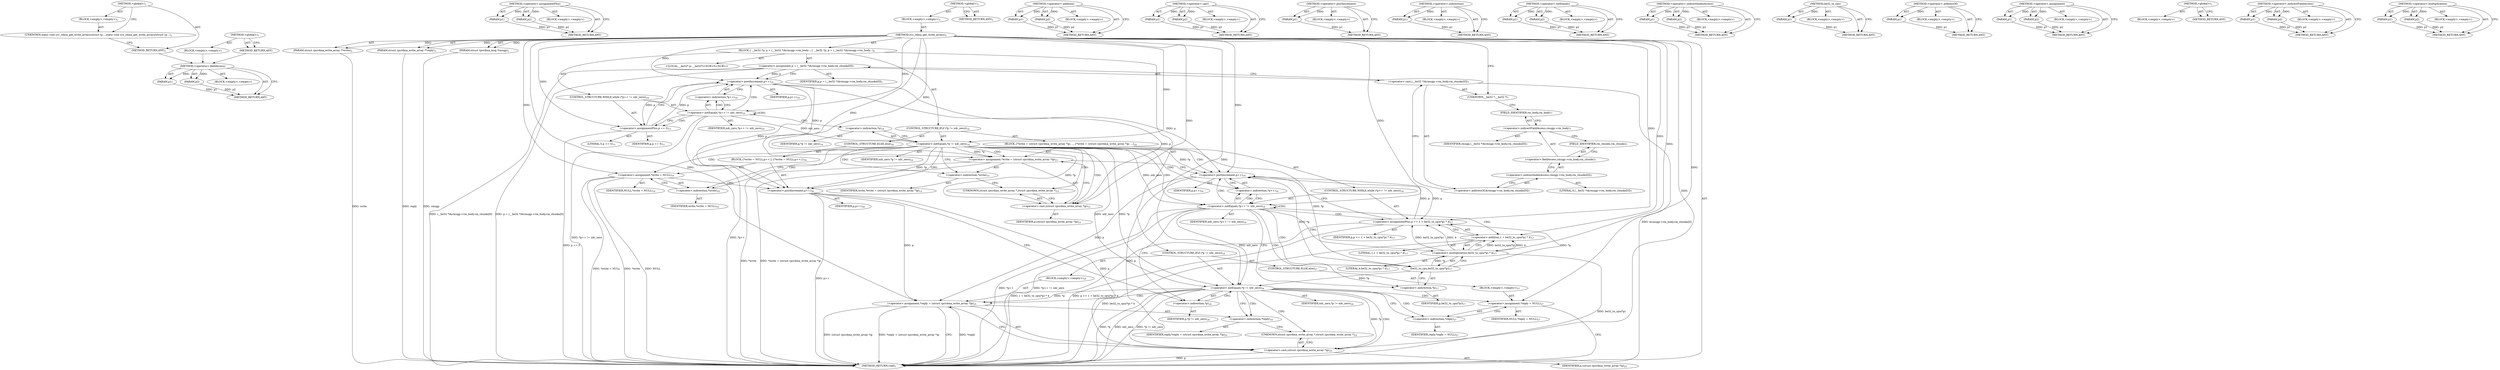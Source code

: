 digraph "&lt;global&gt;" {
vulnerable_130 [label=<(METHOD,&lt;operator&gt;.fieldAccess)>];
vulnerable_131 [label=<(PARAM,p1)>];
vulnerable_132 [label=<(PARAM,p2)>];
vulnerable_133 [label=<(BLOCK,&lt;empty&gt;,&lt;empty&gt;)>];
vulnerable_134 [label=<(METHOD_RETURN,ANY)>];
vulnerable_153 [label=<(METHOD,&lt;operator&gt;.assignmentPlus)>];
vulnerable_154 [label=<(PARAM,p1)>];
vulnerable_155 [label=<(PARAM,p2)>];
vulnerable_156 [label=<(BLOCK,&lt;empty&gt;,&lt;empty&gt;)>];
vulnerable_157 [label=<(METHOD_RETURN,ANY)>];
vulnerable_6 [label=<(METHOD,&lt;global&gt;)<SUB>1</SUB>>];
vulnerable_7 [label=<(BLOCK,&lt;empty&gt;,&lt;empty&gt;)<SUB>1</SUB>>];
vulnerable_8 [label=<(METHOD,svc_rdma_get_write_arrays)<SUB>1</SUB>>];
vulnerable_9 [label=<(PARAM,struct rpcrdma_msg *rmsgp)<SUB>1</SUB>>];
vulnerable_10 [label=<(PARAM,struct rpcrdma_write_array **write)<SUB>2</SUB>>];
vulnerable_11 [label=<(PARAM,struct rpcrdma_write_array **reply)<SUB>3</SUB>>];
vulnerable_12 [label=<(BLOCK,{
 	__be32 *p;
 
	p = (__be32 *)&amp;rmsgp-&gt;rm_body...,{
 	__be32 *p;
 
	p = (__be32 *)&amp;rmsgp-&gt;rm_body...)<SUB>4</SUB>>];
vulnerable_13 [label="<(LOCAL,__be32* p: __be32*)<SUB>5</SUB>>"];
vulnerable_14 [label=<(&lt;operator&gt;.assignment,p = (__be32 *)&amp;rmsgp-&gt;rm_body.rm_chunks[0])<SUB>7</SUB>>];
vulnerable_15 [label=<(IDENTIFIER,p,p = (__be32 *)&amp;rmsgp-&gt;rm_body.rm_chunks[0])<SUB>7</SUB>>];
vulnerable_16 [label=<(&lt;operator&gt;.cast,(__be32 *)&amp;rmsgp-&gt;rm_body.rm_chunks[0])<SUB>7</SUB>>];
vulnerable_17 [label=<(UNKNOWN,__be32 *,__be32 *)<SUB>7</SUB>>];
vulnerable_18 [label=<(&lt;operator&gt;.addressOf,&amp;rmsgp-&gt;rm_body.rm_chunks[0])<SUB>7</SUB>>];
vulnerable_19 [label=<(&lt;operator&gt;.indirectIndexAccess,rmsgp-&gt;rm_body.rm_chunks[0])<SUB>7</SUB>>];
vulnerable_20 [label=<(&lt;operator&gt;.fieldAccess,rmsgp-&gt;rm_body.rm_chunks)<SUB>7</SUB>>];
vulnerable_21 [label=<(&lt;operator&gt;.indirectFieldAccess,rmsgp-&gt;rm_body)<SUB>7</SUB>>];
vulnerable_22 [label=<(IDENTIFIER,rmsgp,(__be32 *)&amp;rmsgp-&gt;rm_body.rm_chunks[0])<SUB>7</SUB>>];
vulnerable_23 [label=<(FIELD_IDENTIFIER,rm_body,rm_body)<SUB>7</SUB>>];
vulnerable_24 [label=<(FIELD_IDENTIFIER,rm_chunks,rm_chunks)<SUB>7</SUB>>];
vulnerable_25 [label=<(LITERAL,0,(__be32 *)&amp;rmsgp-&gt;rm_body.rm_chunks[0])<SUB>7</SUB>>];
vulnerable_26 [label=<(CONTROL_STRUCTURE,WHILE,while (*p++ != xdr_zero))<SUB>10</SUB>>];
vulnerable_27 [label=<(&lt;operator&gt;.notEquals,*p++ != xdr_zero)<SUB>10</SUB>>];
vulnerable_28 [label=<(&lt;operator&gt;.indirection,*p++)<SUB>10</SUB>>];
vulnerable_29 [label=<(&lt;operator&gt;.postIncrement,p++)<SUB>10</SUB>>];
vulnerable_30 [label=<(IDENTIFIER,p,p++)<SUB>10</SUB>>];
vulnerable_31 [label=<(IDENTIFIER,xdr_zero,*p++ != xdr_zero)<SUB>10</SUB>>];
vulnerable_32 [label=<(&lt;operator&gt;.assignmentPlus,p += 5)<SUB>11</SUB>>];
vulnerable_33 [label=<(IDENTIFIER,p,p += 5)<SUB>11</SUB>>];
vulnerable_34 [label=<(LITERAL,5,p += 5)<SUB>11</SUB>>];
vulnerable_35 [label=<(CONTROL_STRUCTURE,IF,if (*p != xdr_zero))<SUB>14</SUB>>];
vulnerable_36 [label=<(&lt;operator&gt;.notEquals,*p != xdr_zero)<SUB>14</SUB>>];
vulnerable_37 [label=<(&lt;operator&gt;.indirection,*p)<SUB>14</SUB>>];
vulnerable_38 [label=<(IDENTIFIER,p,*p != xdr_zero)<SUB>14</SUB>>];
vulnerable_39 [label=<(IDENTIFIER,xdr_zero,*p != xdr_zero)<SUB>14</SUB>>];
vulnerable_40 [label=<(BLOCK,{
		*write = (struct rpcrdma_write_array *)p;
 ...,{
		*write = (struct rpcrdma_write_array *)p;
 ...)<SUB>14</SUB>>];
vulnerable_41 [label=<(&lt;operator&gt;.assignment,*write = (struct rpcrdma_write_array *)p)<SUB>15</SUB>>];
vulnerable_42 [label=<(&lt;operator&gt;.indirection,*write)<SUB>15</SUB>>];
vulnerable_43 [label=<(IDENTIFIER,write,*write = (struct rpcrdma_write_array *)p)<SUB>15</SUB>>];
vulnerable_44 [label=<(&lt;operator&gt;.cast,(struct rpcrdma_write_array *)p)<SUB>15</SUB>>];
vulnerable_45 [label=<(UNKNOWN,struct rpcrdma_write_array *,struct rpcrdma_write_array *)<SUB>15</SUB>>];
vulnerable_46 [label=<(IDENTIFIER,p,(struct rpcrdma_write_array *)p)<SUB>15</SUB>>];
vulnerable_47 [label=<(CONTROL_STRUCTURE,WHILE,while (*p++ != xdr_zero))<SUB>16</SUB>>];
vulnerable_48 [label=<(&lt;operator&gt;.notEquals,*p++ != xdr_zero)<SUB>16</SUB>>];
vulnerable_49 [label=<(&lt;operator&gt;.indirection,*p++)<SUB>16</SUB>>];
vulnerable_50 [label=<(&lt;operator&gt;.postIncrement,p++)<SUB>16</SUB>>];
vulnerable_51 [label=<(IDENTIFIER,p,p++)<SUB>16</SUB>>];
vulnerable_52 [label=<(IDENTIFIER,xdr_zero,*p++ != xdr_zero)<SUB>16</SUB>>];
vulnerable_53 [label=<(&lt;operator&gt;.assignmentPlus,p += 1 + be32_to_cpu(*p) * 4)<SUB>17</SUB>>];
vulnerable_54 [label=<(IDENTIFIER,p,p += 1 + be32_to_cpu(*p) * 4)<SUB>17</SUB>>];
vulnerable_55 [label=<(&lt;operator&gt;.addition,1 + be32_to_cpu(*p) * 4)<SUB>17</SUB>>];
vulnerable_56 [label=<(LITERAL,1,1 + be32_to_cpu(*p) * 4)<SUB>17</SUB>>];
vulnerable_57 [label=<(&lt;operator&gt;.multiplication,be32_to_cpu(*p) * 4)<SUB>17</SUB>>];
vulnerable_58 [label=<(be32_to_cpu,be32_to_cpu(*p))<SUB>17</SUB>>];
vulnerable_59 [label=<(&lt;operator&gt;.indirection,*p)<SUB>17</SUB>>];
vulnerable_60 [label=<(IDENTIFIER,p,be32_to_cpu(*p))<SUB>17</SUB>>];
vulnerable_61 [label=<(LITERAL,4,be32_to_cpu(*p) * 4)<SUB>17</SUB>>];
vulnerable_62 [label=<(CONTROL_STRUCTURE,ELSE,else)<SUB>18</SUB>>];
vulnerable_63 [label=<(BLOCK,{
		*write = NULL;
		p++;
	},{
		*write = NULL;
		p++;
	})<SUB>18</SUB>>];
vulnerable_64 [label=<(&lt;operator&gt;.assignment,*write = NULL)<SUB>19</SUB>>];
vulnerable_65 [label=<(&lt;operator&gt;.indirection,*write)<SUB>19</SUB>>];
vulnerable_66 [label=<(IDENTIFIER,write,*write = NULL)<SUB>19</SUB>>];
vulnerable_67 [label=<(IDENTIFIER,NULL,*write = NULL)<SUB>19</SUB>>];
vulnerable_68 [label=<(&lt;operator&gt;.postIncrement,p++)<SUB>20</SUB>>];
vulnerable_69 [label=<(IDENTIFIER,p,p++)<SUB>20</SUB>>];
vulnerable_70 [label=<(CONTROL_STRUCTURE,IF,if (*p != xdr_zero))<SUB>24</SUB>>];
vulnerable_71 [label=<(&lt;operator&gt;.notEquals,*p != xdr_zero)<SUB>24</SUB>>];
vulnerable_72 [label=<(&lt;operator&gt;.indirection,*p)<SUB>24</SUB>>];
vulnerable_73 [label=<(IDENTIFIER,p,*p != xdr_zero)<SUB>24</SUB>>];
vulnerable_74 [label=<(IDENTIFIER,xdr_zero,*p != xdr_zero)<SUB>24</SUB>>];
vulnerable_75 [label=<(BLOCK,&lt;empty&gt;,&lt;empty&gt;)<SUB>25</SUB>>];
vulnerable_76 [label=<(&lt;operator&gt;.assignment,*reply = (struct rpcrdma_write_array *)p)<SUB>25</SUB>>];
vulnerable_77 [label=<(&lt;operator&gt;.indirection,*reply)<SUB>25</SUB>>];
vulnerable_78 [label=<(IDENTIFIER,reply,*reply = (struct rpcrdma_write_array *)p)<SUB>25</SUB>>];
vulnerable_79 [label=<(&lt;operator&gt;.cast,(struct rpcrdma_write_array *)p)<SUB>25</SUB>>];
vulnerable_80 [label=<(UNKNOWN,struct rpcrdma_write_array *,struct rpcrdma_write_array *)<SUB>25</SUB>>];
vulnerable_81 [label=<(IDENTIFIER,p,(struct rpcrdma_write_array *)p)<SUB>25</SUB>>];
vulnerable_82 [label=<(CONTROL_STRUCTURE,ELSE,else)<SUB>27</SUB>>];
vulnerable_83 [label=<(BLOCK,&lt;empty&gt;,&lt;empty&gt;)<SUB>27</SUB>>];
vulnerable_84 [label=<(&lt;operator&gt;.assignment,*reply = NULL)<SUB>27</SUB>>];
vulnerable_85 [label=<(&lt;operator&gt;.indirection,*reply)<SUB>27</SUB>>];
vulnerable_86 [label=<(IDENTIFIER,reply,*reply = NULL)<SUB>27</SUB>>];
vulnerable_87 [label=<(IDENTIFIER,NULL,*reply = NULL)<SUB>27</SUB>>];
vulnerable_88 [label=<(METHOD_RETURN,void)<SUB>1</SUB>>];
vulnerable_90 [label=<(METHOD_RETURN,ANY)<SUB>1</SUB>>];
vulnerable_158 [label=<(METHOD,&lt;operator&gt;.addition)>];
vulnerable_159 [label=<(PARAM,p1)>];
vulnerable_160 [label=<(PARAM,p2)>];
vulnerable_161 [label=<(BLOCK,&lt;empty&gt;,&lt;empty&gt;)>];
vulnerable_162 [label=<(METHOD_RETURN,ANY)>];
vulnerable_116 [label=<(METHOD,&lt;operator&gt;.cast)>];
vulnerable_117 [label=<(PARAM,p1)>];
vulnerable_118 [label=<(PARAM,p2)>];
vulnerable_119 [label=<(BLOCK,&lt;empty&gt;,&lt;empty&gt;)>];
vulnerable_120 [label=<(METHOD_RETURN,ANY)>];
vulnerable_149 [label=<(METHOD,&lt;operator&gt;.postIncrement)>];
vulnerable_150 [label=<(PARAM,p1)>];
vulnerable_151 [label=<(BLOCK,&lt;empty&gt;,&lt;empty&gt;)>];
vulnerable_152 [label=<(METHOD_RETURN,ANY)>];
vulnerable_145 [label=<(METHOD,&lt;operator&gt;.indirection)>];
vulnerable_146 [label=<(PARAM,p1)>];
vulnerable_147 [label=<(BLOCK,&lt;empty&gt;,&lt;empty&gt;)>];
vulnerable_148 [label=<(METHOD_RETURN,ANY)>];
vulnerable_140 [label=<(METHOD,&lt;operator&gt;.notEquals)>];
vulnerable_141 [label=<(PARAM,p1)>];
vulnerable_142 [label=<(PARAM,p2)>];
vulnerable_143 [label=<(BLOCK,&lt;empty&gt;,&lt;empty&gt;)>];
vulnerable_144 [label=<(METHOD_RETURN,ANY)>];
vulnerable_125 [label=<(METHOD,&lt;operator&gt;.indirectIndexAccess)>];
vulnerable_126 [label=<(PARAM,p1)>];
vulnerable_127 [label=<(PARAM,p2)>];
vulnerable_128 [label=<(BLOCK,&lt;empty&gt;,&lt;empty&gt;)>];
vulnerable_129 [label=<(METHOD_RETURN,ANY)>];
vulnerable_168 [label=<(METHOD,be32_to_cpu)>];
vulnerable_169 [label=<(PARAM,p1)>];
vulnerable_170 [label=<(BLOCK,&lt;empty&gt;,&lt;empty&gt;)>];
vulnerable_171 [label=<(METHOD_RETURN,ANY)>];
vulnerable_121 [label=<(METHOD,&lt;operator&gt;.addressOf)>];
vulnerable_122 [label=<(PARAM,p1)>];
vulnerable_123 [label=<(BLOCK,&lt;empty&gt;,&lt;empty&gt;)>];
vulnerable_124 [label=<(METHOD_RETURN,ANY)>];
vulnerable_111 [label=<(METHOD,&lt;operator&gt;.assignment)>];
vulnerable_112 [label=<(PARAM,p1)>];
vulnerable_113 [label=<(PARAM,p2)>];
vulnerable_114 [label=<(BLOCK,&lt;empty&gt;,&lt;empty&gt;)>];
vulnerable_115 [label=<(METHOD_RETURN,ANY)>];
vulnerable_105 [label=<(METHOD,&lt;global&gt;)<SUB>1</SUB>>];
vulnerable_106 [label=<(BLOCK,&lt;empty&gt;,&lt;empty&gt;)>];
vulnerable_107 [label=<(METHOD_RETURN,ANY)>];
vulnerable_135 [label=<(METHOD,&lt;operator&gt;.indirectFieldAccess)>];
vulnerable_136 [label=<(PARAM,p1)>];
vulnerable_137 [label=<(PARAM,p2)>];
vulnerable_138 [label=<(BLOCK,&lt;empty&gt;,&lt;empty&gt;)>];
vulnerable_139 [label=<(METHOD_RETURN,ANY)>];
vulnerable_163 [label=<(METHOD,&lt;operator&gt;.multiplication)>];
vulnerable_164 [label=<(PARAM,p1)>];
vulnerable_165 [label=<(PARAM,p2)>];
vulnerable_166 [label=<(BLOCK,&lt;empty&gt;,&lt;empty&gt;)>];
vulnerable_167 [label=<(METHOD_RETURN,ANY)>];
fixed_6 [label=<(METHOD,&lt;global&gt;)<SUB>1</SUB>>];
fixed_7 [label=<(BLOCK,&lt;empty&gt;,&lt;empty&gt;)<SUB>1</SUB>>];
fixed_8 [label=<(UNKNOWN,static void svc_rdma_get_write_arrays(struct rp...,static void svc_rdma_get_write_arrays(struct rp...)<SUB>1</SUB>>];
fixed_9 [label=<(METHOD_RETURN,ANY)<SUB>1</SUB>>];
fixed_14 [label=<(METHOD,&lt;global&gt;)<SUB>1</SUB>>];
fixed_15 [label=<(BLOCK,&lt;empty&gt;,&lt;empty&gt;)>];
fixed_16 [label=<(METHOD_RETURN,ANY)>];
vulnerable_130 -> vulnerable_131  [key=0, label="AST: "];
vulnerable_130 -> vulnerable_131  [key=1, label="DDG: "];
vulnerable_130 -> vulnerable_133  [key=0, label="AST: "];
vulnerable_130 -> vulnerable_132  [key=0, label="AST: "];
vulnerable_130 -> vulnerable_132  [key=1, label="DDG: "];
vulnerable_130 -> vulnerable_134  [key=0, label="AST: "];
vulnerable_130 -> vulnerable_134  [key=1, label="CFG: "];
vulnerable_131 -> vulnerable_134  [key=0, label="DDG: p1"];
vulnerable_132 -> vulnerable_134  [key=0, label="DDG: p2"];
vulnerable_153 -> vulnerable_154  [key=0, label="AST: "];
vulnerable_153 -> vulnerable_154  [key=1, label="DDG: "];
vulnerable_153 -> vulnerable_156  [key=0, label="AST: "];
vulnerable_153 -> vulnerable_155  [key=0, label="AST: "];
vulnerable_153 -> vulnerable_155  [key=1, label="DDG: "];
vulnerable_153 -> vulnerable_157  [key=0, label="AST: "];
vulnerable_153 -> vulnerable_157  [key=1, label="CFG: "];
vulnerable_154 -> vulnerable_157  [key=0, label="DDG: p1"];
vulnerable_155 -> vulnerable_157  [key=0, label="DDG: p2"];
vulnerable_6 -> vulnerable_7  [key=0, label="AST: "];
vulnerable_6 -> vulnerable_90  [key=0, label="AST: "];
vulnerable_6 -> vulnerable_90  [key=1, label="CFG: "];
vulnerable_7 -> vulnerable_8  [key=0, label="AST: "];
vulnerable_8 -> vulnerable_9  [key=0, label="AST: "];
vulnerable_8 -> vulnerable_9  [key=1, label="DDG: "];
vulnerable_8 -> vulnerable_10  [key=0, label="AST: "];
vulnerable_8 -> vulnerable_10  [key=1, label="DDG: "];
vulnerable_8 -> vulnerable_11  [key=0, label="AST: "];
vulnerable_8 -> vulnerable_11  [key=1, label="DDG: "];
vulnerable_8 -> vulnerable_12  [key=0, label="AST: "];
vulnerable_8 -> vulnerable_88  [key=0, label="AST: "];
vulnerable_8 -> vulnerable_17  [key=0, label="CFG: "];
vulnerable_8 -> vulnerable_32  [key=0, label="DDG: "];
vulnerable_8 -> vulnerable_27  [key=0, label="DDG: "];
vulnerable_8 -> vulnerable_36  [key=0, label="DDG: "];
vulnerable_8 -> vulnerable_41  [key=0, label="DDG: "];
vulnerable_8 -> vulnerable_71  [key=0, label="DDG: "];
vulnerable_8 -> vulnerable_76  [key=0, label="DDG: "];
vulnerable_8 -> vulnerable_53  [key=0, label="DDG: "];
vulnerable_8 -> vulnerable_64  [key=0, label="DDG: "];
vulnerable_8 -> vulnerable_84  [key=0, label="DDG: "];
vulnerable_8 -> vulnerable_29  [key=0, label="DDG: "];
vulnerable_8 -> vulnerable_44  [key=0, label="DDG: "];
vulnerable_8 -> vulnerable_48  [key=0, label="DDG: "];
vulnerable_8 -> vulnerable_68  [key=0, label="DDG: "];
vulnerable_8 -> vulnerable_79  [key=0, label="DDG: "];
vulnerable_8 -> vulnerable_55  [key=0, label="DDG: "];
vulnerable_8 -> vulnerable_50  [key=0, label="DDG: "];
vulnerable_8 -> vulnerable_57  [key=0, label="DDG: "];
vulnerable_9 -> vulnerable_88  [key=0, label="DDG: rmsgp"];
vulnerable_10 -> vulnerable_88  [key=0, label="DDG: write"];
vulnerable_11 -> vulnerable_88  [key=0, label="DDG: reply"];
vulnerable_12 -> vulnerable_13  [key=0, label="AST: "];
vulnerable_12 -> vulnerable_14  [key=0, label="AST: "];
vulnerable_12 -> vulnerable_26  [key=0, label="AST: "];
vulnerable_12 -> vulnerable_35  [key=0, label="AST: "];
vulnerable_12 -> vulnerable_70  [key=0, label="AST: "];
vulnerable_14 -> vulnerable_15  [key=0, label="AST: "];
vulnerable_14 -> vulnerable_16  [key=0, label="AST: "];
vulnerable_14 -> vulnerable_29  [key=0, label="CFG: "];
vulnerable_14 -> vulnerable_29  [key=1, label="DDG: p"];
vulnerable_14 -> vulnerable_88  [key=0, label="DDG: (__be32 *)&amp;rmsgp-&gt;rm_body.rm_chunks[0]"];
vulnerable_14 -> vulnerable_88  [key=1, label="DDG: p = (__be32 *)&amp;rmsgp-&gt;rm_body.rm_chunks[0]"];
vulnerable_16 -> vulnerable_17  [key=0, label="AST: "];
vulnerable_16 -> vulnerable_18  [key=0, label="AST: "];
vulnerable_16 -> vulnerable_14  [key=0, label="CFG: "];
vulnerable_16 -> vulnerable_88  [key=0, label="DDG: &amp;rmsgp-&gt;rm_body.rm_chunks[0]"];
vulnerable_17 -> vulnerable_23  [key=0, label="CFG: "];
vulnerable_18 -> vulnerable_19  [key=0, label="AST: "];
vulnerable_18 -> vulnerable_16  [key=0, label="CFG: "];
vulnerable_19 -> vulnerable_20  [key=0, label="AST: "];
vulnerable_19 -> vulnerable_25  [key=0, label="AST: "];
vulnerable_19 -> vulnerable_18  [key=0, label="CFG: "];
vulnerable_20 -> vulnerable_21  [key=0, label="AST: "];
vulnerable_20 -> vulnerable_24  [key=0, label="AST: "];
vulnerable_20 -> vulnerable_19  [key=0, label="CFG: "];
vulnerable_21 -> vulnerable_22  [key=0, label="AST: "];
vulnerable_21 -> vulnerable_23  [key=0, label="AST: "];
vulnerable_21 -> vulnerable_24  [key=0, label="CFG: "];
vulnerable_23 -> vulnerable_21  [key=0, label="CFG: "];
vulnerable_24 -> vulnerable_20  [key=0, label="CFG: "];
vulnerable_26 -> vulnerable_27  [key=0, label="AST: "];
vulnerable_26 -> vulnerable_32  [key=0, label="AST: "];
vulnerable_27 -> vulnerable_28  [key=0, label="AST: "];
vulnerable_27 -> vulnerable_28  [key=1, label="CDG: "];
vulnerable_27 -> vulnerable_31  [key=0, label="AST: "];
vulnerable_27 -> vulnerable_32  [key=0, label="CFG: "];
vulnerable_27 -> vulnerable_32  [key=1, label="CDG: "];
vulnerable_27 -> vulnerable_37  [key=0, label="CFG: "];
vulnerable_27 -> vulnerable_88  [key=0, label="DDG: *p++"];
vulnerable_27 -> vulnerable_88  [key=1, label="DDG: *p++ != xdr_zero"];
vulnerable_27 -> vulnerable_36  [key=0, label="DDG: xdr_zero"];
vulnerable_27 -> vulnerable_27  [key=0, label="CDG: "];
vulnerable_27 -> vulnerable_29  [key=0, label="CDG: "];
vulnerable_28 -> vulnerable_29  [key=0, label="AST: "];
vulnerable_28 -> vulnerable_27  [key=0, label="CFG: "];
vulnerable_29 -> vulnerable_30  [key=0, label="AST: "];
vulnerable_29 -> vulnerable_28  [key=0, label="CFG: "];
vulnerable_29 -> vulnerable_32  [key=0, label="DDG: p"];
vulnerable_29 -> vulnerable_41  [key=0, label="DDG: p"];
vulnerable_29 -> vulnerable_44  [key=0, label="DDG: p"];
vulnerable_29 -> vulnerable_68  [key=0, label="DDG: p"];
vulnerable_29 -> vulnerable_50  [key=0, label="DDG: p"];
vulnerable_32 -> vulnerable_33  [key=0, label="AST: "];
vulnerable_32 -> vulnerable_34  [key=0, label="AST: "];
vulnerable_32 -> vulnerable_29  [key=0, label="CFG: "];
vulnerable_32 -> vulnerable_29  [key=1, label="DDG: p"];
vulnerable_32 -> vulnerable_88  [key=0, label="DDG: p += 5"];
vulnerable_35 -> vulnerable_36  [key=0, label="AST: "];
vulnerable_35 -> vulnerable_40  [key=0, label="AST: "];
vulnerable_35 -> vulnerable_62  [key=0, label="AST: "];
vulnerable_36 -> vulnerable_37  [key=0, label="AST: "];
vulnerable_36 -> vulnerable_39  [key=0, label="AST: "];
vulnerable_36 -> vulnerable_42  [key=0, label="CFG: "];
vulnerable_36 -> vulnerable_42  [key=1, label="CDG: "];
vulnerable_36 -> vulnerable_65  [key=0, label="CFG: "];
vulnerable_36 -> vulnerable_65  [key=1, label="CDG: "];
vulnerable_36 -> vulnerable_41  [key=0, label="DDG: *p"];
vulnerable_36 -> vulnerable_41  [key=1, label="CDG: "];
vulnerable_36 -> vulnerable_71  [key=0, label="DDG: *p"];
vulnerable_36 -> vulnerable_71  [key=1, label="DDG: xdr_zero"];
vulnerable_36 -> vulnerable_44  [key=0, label="DDG: *p"];
vulnerable_36 -> vulnerable_44  [key=1, label="CDG: "];
vulnerable_36 -> vulnerable_48  [key=0, label="DDG: xdr_zero"];
vulnerable_36 -> vulnerable_48  [key=1, label="CDG: "];
vulnerable_36 -> vulnerable_68  [key=0, label="DDG: *p"];
vulnerable_36 -> vulnerable_68  [key=1, label="CDG: "];
vulnerable_36 -> vulnerable_50  [key=0, label="DDG: *p"];
vulnerable_36 -> vulnerable_50  [key=1, label="CDG: "];
vulnerable_36 -> vulnerable_58  [key=0, label="DDG: *p"];
vulnerable_36 -> vulnerable_49  [key=0, label="CDG: "];
vulnerable_36 -> vulnerable_64  [key=0, label="CDG: "];
vulnerable_36 -> vulnerable_45  [key=0, label="CDG: "];
vulnerable_37 -> vulnerable_38  [key=0, label="AST: "];
vulnerable_37 -> vulnerable_36  [key=0, label="CFG: "];
vulnerable_40 -> vulnerable_41  [key=0, label="AST: "];
vulnerable_40 -> vulnerable_47  [key=0, label="AST: "];
vulnerable_41 -> vulnerable_42  [key=0, label="AST: "];
vulnerable_41 -> vulnerable_44  [key=0, label="AST: "];
vulnerable_41 -> vulnerable_50  [key=0, label="CFG: "];
vulnerable_41 -> vulnerable_88  [key=0, label="DDG: *write"];
vulnerable_41 -> vulnerable_88  [key=1, label="DDG: *write = (struct rpcrdma_write_array *)p"];
vulnerable_42 -> vulnerable_43  [key=0, label="AST: "];
vulnerable_42 -> vulnerable_45  [key=0, label="CFG: "];
vulnerable_44 -> vulnerable_45  [key=0, label="AST: "];
vulnerable_44 -> vulnerable_46  [key=0, label="AST: "];
vulnerable_44 -> vulnerable_41  [key=0, label="CFG: "];
vulnerable_45 -> vulnerable_44  [key=0, label="CFG: "];
vulnerable_47 -> vulnerable_48  [key=0, label="AST: "];
vulnerable_47 -> vulnerable_53  [key=0, label="AST: "];
vulnerable_48 -> vulnerable_49  [key=0, label="AST: "];
vulnerable_48 -> vulnerable_49  [key=1, label="CDG: "];
vulnerable_48 -> vulnerable_52  [key=0, label="AST: "];
vulnerable_48 -> vulnerable_59  [key=0, label="CFG: "];
vulnerable_48 -> vulnerable_59  [key=1, label="CDG: "];
vulnerable_48 -> vulnerable_72  [key=0, label="CFG: "];
vulnerable_48 -> vulnerable_88  [key=0, label="DDG: *p++"];
vulnerable_48 -> vulnerable_88  [key=1, label="DDG: *p++ != xdr_zero"];
vulnerable_48 -> vulnerable_71  [key=0, label="DDG: xdr_zero"];
vulnerable_48 -> vulnerable_48  [key=0, label="CDG: "];
vulnerable_48 -> vulnerable_58  [key=0, label="CDG: "];
vulnerable_48 -> vulnerable_57  [key=0, label="CDG: "];
vulnerable_48 -> vulnerable_53  [key=0, label="CDG: "];
vulnerable_48 -> vulnerable_50  [key=0, label="CDG: "];
vulnerable_48 -> vulnerable_55  [key=0, label="CDG: "];
vulnerable_49 -> vulnerable_50  [key=0, label="AST: "];
vulnerable_49 -> vulnerable_48  [key=0, label="CFG: "];
vulnerable_50 -> vulnerable_51  [key=0, label="AST: "];
vulnerable_50 -> vulnerable_49  [key=0, label="CFG: "];
vulnerable_50 -> vulnerable_76  [key=0, label="DDG: p"];
vulnerable_50 -> vulnerable_53  [key=0, label="DDG: p"];
vulnerable_50 -> vulnerable_79  [key=0, label="DDG: p"];
vulnerable_53 -> vulnerable_54  [key=0, label="AST: "];
vulnerable_53 -> vulnerable_55  [key=0, label="AST: "];
vulnerable_53 -> vulnerable_50  [key=0, label="CFG: "];
vulnerable_53 -> vulnerable_50  [key=1, label="DDG: p"];
vulnerable_53 -> vulnerable_88  [key=0, label="DDG: 1 + be32_to_cpu(*p) * 4"];
vulnerable_53 -> vulnerable_88  [key=1, label="DDG: p += 1 + be32_to_cpu(*p) * 4"];
vulnerable_55 -> vulnerable_56  [key=0, label="AST: "];
vulnerable_55 -> vulnerable_57  [key=0, label="AST: "];
vulnerable_55 -> vulnerable_53  [key=0, label="CFG: "];
vulnerable_55 -> vulnerable_88  [key=0, label="DDG: be32_to_cpu(*p) * 4"];
vulnerable_57 -> vulnerable_58  [key=0, label="AST: "];
vulnerable_57 -> vulnerable_61  [key=0, label="AST: "];
vulnerable_57 -> vulnerable_55  [key=0, label="CFG: "];
vulnerable_57 -> vulnerable_55  [key=1, label="DDG: be32_to_cpu(*p)"];
vulnerable_57 -> vulnerable_55  [key=2, label="DDG: 4"];
vulnerable_57 -> vulnerable_88  [key=0, label="DDG: be32_to_cpu(*p)"];
vulnerable_57 -> vulnerable_53  [key=0, label="DDG: be32_to_cpu(*p)"];
vulnerable_57 -> vulnerable_53  [key=1, label="DDG: 4"];
vulnerable_58 -> vulnerable_59  [key=0, label="AST: "];
vulnerable_58 -> vulnerable_57  [key=0, label="CFG: "];
vulnerable_58 -> vulnerable_57  [key=1, label="DDG: *p"];
vulnerable_58 -> vulnerable_71  [key=0, label="DDG: *p"];
vulnerable_58 -> vulnerable_53  [key=0, label="DDG: *p"];
vulnerable_58 -> vulnerable_50  [key=0, label="DDG: *p"];
vulnerable_59 -> vulnerable_60  [key=0, label="AST: "];
vulnerable_59 -> vulnerable_58  [key=0, label="CFG: "];
vulnerable_62 -> vulnerable_63  [key=0, label="AST: "];
vulnerable_63 -> vulnerable_64  [key=0, label="AST: "];
vulnerable_63 -> vulnerable_68  [key=0, label="AST: "];
vulnerable_64 -> vulnerable_65  [key=0, label="AST: "];
vulnerable_64 -> vulnerable_67  [key=0, label="AST: "];
vulnerable_64 -> vulnerable_68  [key=0, label="CFG: "];
vulnerable_64 -> vulnerable_88  [key=0, label="DDG: *write"];
vulnerable_64 -> vulnerable_88  [key=1, label="DDG: NULL"];
vulnerable_64 -> vulnerable_88  [key=2, label="DDG: *write = NULL"];
vulnerable_65 -> vulnerable_66  [key=0, label="AST: "];
vulnerable_65 -> vulnerable_64  [key=0, label="CFG: "];
vulnerable_68 -> vulnerable_69  [key=0, label="AST: "];
vulnerable_68 -> vulnerable_72  [key=0, label="CFG: "];
vulnerable_68 -> vulnerable_88  [key=0, label="DDG: p++"];
vulnerable_68 -> vulnerable_76  [key=0, label="DDG: p"];
vulnerable_68 -> vulnerable_79  [key=0, label="DDG: p"];
vulnerable_70 -> vulnerable_71  [key=0, label="AST: "];
vulnerable_70 -> vulnerable_75  [key=0, label="AST: "];
vulnerable_70 -> vulnerable_82  [key=0, label="AST: "];
vulnerable_71 -> vulnerable_72  [key=0, label="AST: "];
vulnerable_71 -> vulnerable_74  [key=0, label="AST: "];
vulnerable_71 -> vulnerable_77  [key=0, label="CFG: "];
vulnerable_71 -> vulnerable_77  [key=1, label="CDG: "];
vulnerable_71 -> vulnerable_85  [key=0, label="CFG: "];
vulnerable_71 -> vulnerable_85  [key=1, label="CDG: "];
vulnerable_71 -> vulnerable_88  [key=0, label="DDG: *p"];
vulnerable_71 -> vulnerable_88  [key=1, label="DDG: xdr_zero"];
vulnerable_71 -> vulnerable_88  [key=2, label="DDG: *p != xdr_zero"];
vulnerable_71 -> vulnerable_76  [key=0, label="DDG: *p"];
vulnerable_71 -> vulnerable_76  [key=1, label="CDG: "];
vulnerable_71 -> vulnerable_79  [key=0, label="DDG: *p"];
vulnerable_71 -> vulnerable_79  [key=1, label="CDG: "];
vulnerable_71 -> vulnerable_80  [key=0, label="CDG: "];
vulnerable_71 -> vulnerable_84  [key=0, label="CDG: "];
vulnerable_72 -> vulnerable_73  [key=0, label="AST: "];
vulnerable_72 -> vulnerable_71  [key=0, label="CFG: "];
vulnerable_75 -> vulnerable_76  [key=0, label="AST: "];
vulnerable_76 -> vulnerable_77  [key=0, label="AST: "];
vulnerable_76 -> vulnerable_79  [key=0, label="AST: "];
vulnerable_76 -> vulnerable_88  [key=0, label="CFG: "];
vulnerable_76 -> vulnerable_88  [key=1, label="DDG: *reply"];
vulnerable_76 -> vulnerable_88  [key=2, label="DDG: (struct rpcrdma_write_array *)p"];
vulnerable_76 -> vulnerable_88  [key=3, label="DDG: *reply = (struct rpcrdma_write_array *)p"];
vulnerable_77 -> vulnerable_78  [key=0, label="AST: "];
vulnerable_77 -> vulnerable_80  [key=0, label="CFG: "];
vulnerable_79 -> vulnerable_80  [key=0, label="AST: "];
vulnerable_79 -> vulnerable_81  [key=0, label="AST: "];
vulnerable_79 -> vulnerable_76  [key=0, label="CFG: "];
vulnerable_79 -> vulnerable_88  [key=0, label="DDG: p"];
vulnerable_80 -> vulnerable_79  [key=0, label="CFG: "];
vulnerable_82 -> vulnerable_83  [key=0, label="AST: "];
vulnerable_83 -> vulnerable_84  [key=0, label="AST: "];
vulnerable_84 -> vulnerable_85  [key=0, label="AST: "];
vulnerable_84 -> vulnerable_87  [key=0, label="AST: "];
vulnerable_84 -> vulnerable_88  [key=0, label="CFG: "];
vulnerable_85 -> vulnerable_86  [key=0, label="AST: "];
vulnerable_85 -> vulnerable_84  [key=0, label="CFG: "];
vulnerable_158 -> vulnerable_159  [key=0, label="AST: "];
vulnerable_158 -> vulnerable_159  [key=1, label="DDG: "];
vulnerable_158 -> vulnerable_161  [key=0, label="AST: "];
vulnerable_158 -> vulnerable_160  [key=0, label="AST: "];
vulnerable_158 -> vulnerable_160  [key=1, label="DDG: "];
vulnerable_158 -> vulnerable_162  [key=0, label="AST: "];
vulnerable_158 -> vulnerable_162  [key=1, label="CFG: "];
vulnerable_159 -> vulnerable_162  [key=0, label="DDG: p1"];
vulnerable_160 -> vulnerable_162  [key=0, label="DDG: p2"];
vulnerable_116 -> vulnerable_117  [key=0, label="AST: "];
vulnerable_116 -> vulnerable_117  [key=1, label="DDG: "];
vulnerable_116 -> vulnerable_119  [key=0, label="AST: "];
vulnerable_116 -> vulnerable_118  [key=0, label="AST: "];
vulnerable_116 -> vulnerable_118  [key=1, label="DDG: "];
vulnerable_116 -> vulnerable_120  [key=0, label="AST: "];
vulnerable_116 -> vulnerable_120  [key=1, label="CFG: "];
vulnerable_117 -> vulnerable_120  [key=0, label="DDG: p1"];
vulnerable_118 -> vulnerable_120  [key=0, label="DDG: p2"];
vulnerable_149 -> vulnerable_150  [key=0, label="AST: "];
vulnerable_149 -> vulnerable_150  [key=1, label="DDG: "];
vulnerable_149 -> vulnerable_151  [key=0, label="AST: "];
vulnerable_149 -> vulnerable_152  [key=0, label="AST: "];
vulnerable_149 -> vulnerable_152  [key=1, label="CFG: "];
vulnerable_150 -> vulnerable_152  [key=0, label="DDG: p1"];
vulnerable_145 -> vulnerable_146  [key=0, label="AST: "];
vulnerable_145 -> vulnerable_146  [key=1, label="DDG: "];
vulnerable_145 -> vulnerable_147  [key=0, label="AST: "];
vulnerable_145 -> vulnerable_148  [key=0, label="AST: "];
vulnerable_145 -> vulnerable_148  [key=1, label="CFG: "];
vulnerable_146 -> vulnerable_148  [key=0, label="DDG: p1"];
vulnerable_140 -> vulnerable_141  [key=0, label="AST: "];
vulnerable_140 -> vulnerable_141  [key=1, label="DDG: "];
vulnerable_140 -> vulnerable_143  [key=0, label="AST: "];
vulnerable_140 -> vulnerable_142  [key=0, label="AST: "];
vulnerable_140 -> vulnerable_142  [key=1, label="DDG: "];
vulnerable_140 -> vulnerable_144  [key=0, label="AST: "];
vulnerable_140 -> vulnerable_144  [key=1, label="CFG: "];
vulnerable_141 -> vulnerable_144  [key=0, label="DDG: p1"];
vulnerable_142 -> vulnerable_144  [key=0, label="DDG: p2"];
vulnerable_125 -> vulnerable_126  [key=0, label="AST: "];
vulnerable_125 -> vulnerable_126  [key=1, label="DDG: "];
vulnerable_125 -> vulnerable_128  [key=0, label="AST: "];
vulnerable_125 -> vulnerable_127  [key=0, label="AST: "];
vulnerable_125 -> vulnerable_127  [key=1, label="DDG: "];
vulnerable_125 -> vulnerable_129  [key=0, label="AST: "];
vulnerable_125 -> vulnerable_129  [key=1, label="CFG: "];
vulnerable_126 -> vulnerable_129  [key=0, label="DDG: p1"];
vulnerable_127 -> vulnerable_129  [key=0, label="DDG: p2"];
vulnerable_168 -> vulnerable_169  [key=0, label="AST: "];
vulnerable_168 -> vulnerable_169  [key=1, label="DDG: "];
vulnerable_168 -> vulnerable_170  [key=0, label="AST: "];
vulnerable_168 -> vulnerable_171  [key=0, label="AST: "];
vulnerable_168 -> vulnerable_171  [key=1, label="CFG: "];
vulnerable_169 -> vulnerable_171  [key=0, label="DDG: p1"];
vulnerable_121 -> vulnerable_122  [key=0, label="AST: "];
vulnerable_121 -> vulnerable_122  [key=1, label="DDG: "];
vulnerable_121 -> vulnerable_123  [key=0, label="AST: "];
vulnerable_121 -> vulnerable_124  [key=0, label="AST: "];
vulnerable_121 -> vulnerable_124  [key=1, label="CFG: "];
vulnerable_122 -> vulnerable_124  [key=0, label="DDG: p1"];
vulnerable_111 -> vulnerable_112  [key=0, label="AST: "];
vulnerable_111 -> vulnerable_112  [key=1, label="DDG: "];
vulnerable_111 -> vulnerable_114  [key=0, label="AST: "];
vulnerable_111 -> vulnerable_113  [key=0, label="AST: "];
vulnerable_111 -> vulnerable_113  [key=1, label="DDG: "];
vulnerable_111 -> vulnerable_115  [key=0, label="AST: "];
vulnerable_111 -> vulnerable_115  [key=1, label="CFG: "];
vulnerable_112 -> vulnerable_115  [key=0, label="DDG: p1"];
vulnerable_113 -> vulnerable_115  [key=0, label="DDG: p2"];
vulnerable_105 -> vulnerable_106  [key=0, label="AST: "];
vulnerable_105 -> vulnerable_107  [key=0, label="AST: "];
vulnerable_105 -> vulnerable_107  [key=1, label="CFG: "];
vulnerable_135 -> vulnerable_136  [key=0, label="AST: "];
vulnerable_135 -> vulnerable_136  [key=1, label="DDG: "];
vulnerable_135 -> vulnerable_138  [key=0, label="AST: "];
vulnerable_135 -> vulnerable_137  [key=0, label="AST: "];
vulnerable_135 -> vulnerable_137  [key=1, label="DDG: "];
vulnerable_135 -> vulnerable_139  [key=0, label="AST: "];
vulnerable_135 -> vulnerable_139  [key=1, label="CFG: "];
vulnerable_136 -> vulnerable_139  [key=0, label="DDG: p1"];
vulnerable_137 -> vulnerable_139  [key=0, label="DDG: p2"];
vulnerable_163 -> vulnerable_164  [key=0, label="AST: "];
vulnerable_163 -> vulnerable_164  [key=1, label="DDG: "];
vulnerable_163 -> vulnerable_166  [key=0, label="AST: "];
vulnerable_163 -> vulnerable_165  [key=0, label="AST: "];
vulnerable_163 -> vulnerable_165  [key=1, label="DDG: "];
vulnerable_163 -> vulnerable_167  [key=0, label="AST: "];
vulnerable_163 -> vulnerable_167  [key=1, label="CFG: "];
vulnerable_164 -> vulnerable_167  [key=0, label="DDG: p1"];
vulnerable_165 -> vulnerable_167  [key=0, label="DDG: p2"];
fixed_6 -> fixed_7  [key=0, label="AST: "];
fixed_6 -> fixed_9  [key=0, label="AST: "];
fixed_6 -> fixed_8  [key=0, label="CFG: "];
fixed_7 -> fixed_8  [key=0, label="AST: "];
fixed_8 -> fixed_9  [key=0, label="CFG: "];
fixed_9 -> vulnerable_130  [key=0];
fixed_14 -> fixed_15  [key=0, label="AST: "];
fixed_14 -> fixed_16  [key=0, label="AST: "];
fixed_14 -> fixed_16  [key=1, label="CFG: "];
fixed_15 -> vulnerable_130  [key=0];
fixed_16 -> vulnerable_130  [key=0];
}
